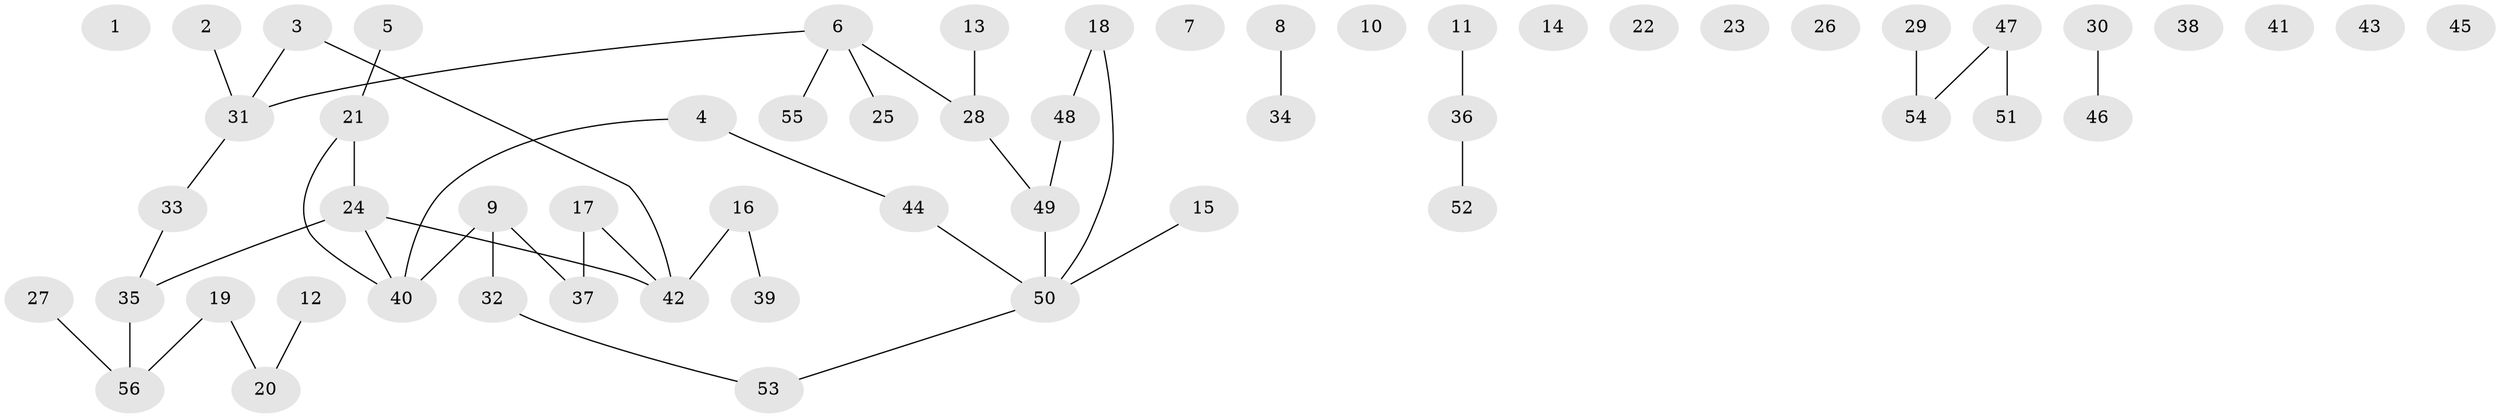 // Generated by graph-tools (version 1.1) at 2025/00/03/09/25 03:00:41]
// undirected, 56 vertices, 46 edges
graph export_dot {
graph [start="1"]
  node [color=gray90,style=filled];
  1;
  2;
  3;
  4;
  5;
  6;
  7;
  8;
  9;
  10;
  11;
  12;
  13;
  14;
  15;
  16;
  17;
  18;
  19;
  20;
  21;
  22;
  23;
  24;
  25;
  26;
  27;
  28;
  29;
  30;
  31;
  32;
  33;
  34;
  35;
  36;
  37;
  38;
  39;
  40;
  41;
  42;
  43;
  44;
  45;
  46;
  47;
  48;
  49;
  50;
  51;
  52;
  53;
  54;
  55;
  56;
  2 -- 31;
  3 -- 31;
  3 -- 42;
  4 -- 40;
  4 -- 44;
  5 -- 21;
  6 -- 25;
  6 -- 28;
  6 -- 31;
  6 -- 55;
  8 -- 34;
  9 -- 32;
  9 -- 37;
  9 -- 40;
  11 -- 36;
  12 -- 20;
  13 -- 28;
  15 -- 50;
  16 -- 39;
  16 -- 42;
  17 -- 37;
  17 -- 42;
  18 -- 48;
  18 -- 50;
  19 -- 20;
  19 -- 56;
  21 -- 24;
  21 -- 40;
  24 -- 35;
  24 -- 40;
  24 -- 42;
  27 -- 56;
  28 -- 49;
  29 -- 54;
  30 -- 46;
  31 -- 33;
  32 -- 53;
  33 -- 35;
  35 -- 56;
  36 -- 52;
  44 -- 50;
  47 -- 51;
  47 -- 54;
  48 -- 49;
  49 -- 50;
  50 -- 53;
}
